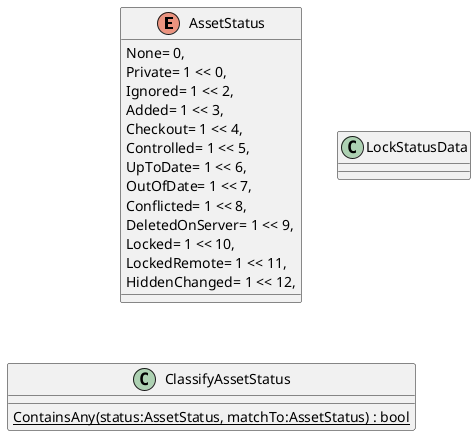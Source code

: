 @startuml
enum AssetStatus {
    None= 0,
    Private= 1 << 0,
    Ignored= 1 << 2,
    Added= 1 << 3,
    Checkout= 1 << 4,
    Controlled= 1 << 5,
    UpToDate= 1 << 6,
    OutOfDate= 1 << 7,
    Conflicted= 1 << 8,
    DeletedOnServer= 1 << 9,
    Locked= 1 << 10,
    LockedRemote= 1 << 11,
    HiddenChanged= 1 << 12,
}
class LockStatusData {
}
class ClassifyAssetStatus {
    {static} ContainsAny(status:AssetStatus, matchTo:AssetStatus) : bool
}
@enduml
